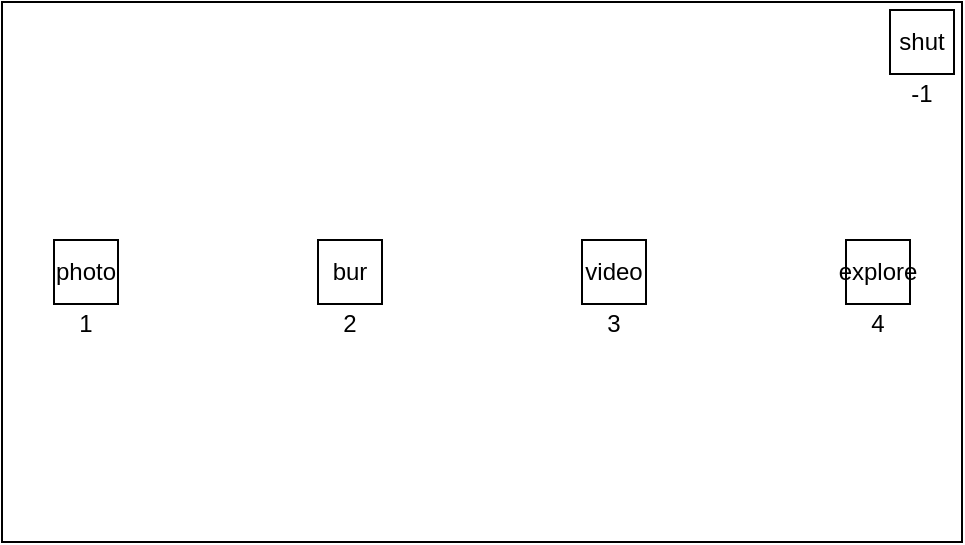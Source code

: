<mxfile version="14.1.8" type="github">
  <diagram id="YJ3RGHUcse5kmqDb6EF7" name="Page-1">
    <mxGraphModel dx="569" dy="305" grid="1" gridSize="10" guides="1" tooltips="1" connect="1" arrows="1" fold="1" page="1" pageScale="1" pageWidth="827" pageHeight="1169" math="0" shadow="0">
      <root>
        <mxCell id="0" />
        <mxCell id="1" parent="0" />
        <mxCell id="224pfvtBtHkmKZ1nR5Jk-2" value="" style="rounded=0;whiteSpace=wrap;html=1;" vertex="1" parent="1">
          <mxGeometry width="480" height="270" as="geometry" />
        </mxCell>
        <mxCell id="224pfvtBtHkmKZ1nR5Jk-3" value="photo" style="whiteSpace=wrap;html=1;aspect=fixed;" vertex="1" parent="1">
          <mxGeometry x="26" y="119" width="32" height="32" as="geometry" />
        </mxCell>
        <mxCell id="224pfvtBtHkmKZ1nR5Jk-8" value="bur" style="whiteSpace=wrap;html=1;aspect=fixed;" vertex="1" parent="1">
          <mxGeometry x="158" y="119" width="32" height="32" as="geometry" />
        </mxCell>
        <mxCell id="224pfvtBtHkmKZ1nR5Jk-10" value="explore" style="whiteSpace=wrap;html=1;aspect=fixed;" vertex="1" parent="1">
          <mxGeometry x="422" y="119" width="32" height="32" as="geometry" />
        </mxCell>
        <mxCell id="224pfvtBtHkmKZ1nR5Jk-11" value="shut" style="whiteSpace=wrap;html=1;aspect=fixed;" vertex="1" parent="1">
          <mxGeometry x="444" y="4" width="32" height="32" as="geometry" />
        </mxCell>
        <mxCell id="224pfvtBtHkmKZ1nR5Jk-12" value="video" style="whiteSpace=wrap;html=1;aspect=fixed;" vertex="1" parent="1">
          <mxGeometry x="290" y="119" width="32" height="32" as="geometry" />
        </mxCell>
        <mxCell id="224pfvtBtHkmKZ1nR5Jk-13" value="1" style="text;html=1;strokeColor=none;fillColor=none;align=center;verticalAlign=middle;whiteSpace=wrap;rounded=0;" vertex="1" parent="1">
          <mxGeometry x="22" y="151" width="40" height="20" as="geometry" />
        </mxCell>
        <mxCell id="224pfvtBtHkmKZ1nR5Jk-15" value="2" style="text;html=1;strokeColor=none;fillColor=none;align=center;verticalAlign=middle;whiteSpace=wrap;rounded=0;" vertex="1" parent="1">
          <mxGeometry x="154" y="151" width="40" height="20" as="geometry" />
        </mxCell>
        <mxCell id="224pfvtBtHkmKZ1nR5Jk-16" value="3" style="text;html=1;strokeColor=none;fillColor=none;align=center;verticalAlign=middle;whiteSpace=wrap;rounded=0;" vertex="1" parent="1">
          <mxGeometry x="286" y="151" width="40" height="20" as="geometry" />
        </mxCell>
        <mxCell id="224pfvtBtHkmKZ1nR5Jk-17" value="4" style="text;html=1;strokeColor=none;fillColor=none;align=center;verticalAlign=middle;whiteSpace=wrap;rounded=0;" vertex="1" parent="1">
          <mxGeometry x="418" y="151" width="40" height="20" as="geometry" />
        </mxCell>
        <mxCell id="224pfvtBtHkmKZ1nR5Jk-18" value="-1" style="text;html=1;strokeColor=none;fillColor=none;align=center;verticalAlign=middle;whiteSpace=wrap;rounded=0;" vertex="1" parent="1">
          <mxGeometry x="440" y="36" width="40" height="20" as="geometry" />
        </mxCell>
      </root>
    </mxGraphModel>
  </diagram>
</mxfile>
